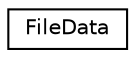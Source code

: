 digraph G
{
  edge [fontname="Helvetica",fontsize="10",labelfontname="Helvetica",labelfontsize="10"];
  node [fontname="Helvetica",fontsize="10",shape=record];
  rankdir=LR;
  Node1 [label="FileData",height=0.2,width=0.4,color="black", fillcolor="white", style="filled",URL="$d3/db0/structFileData.html"];
}
